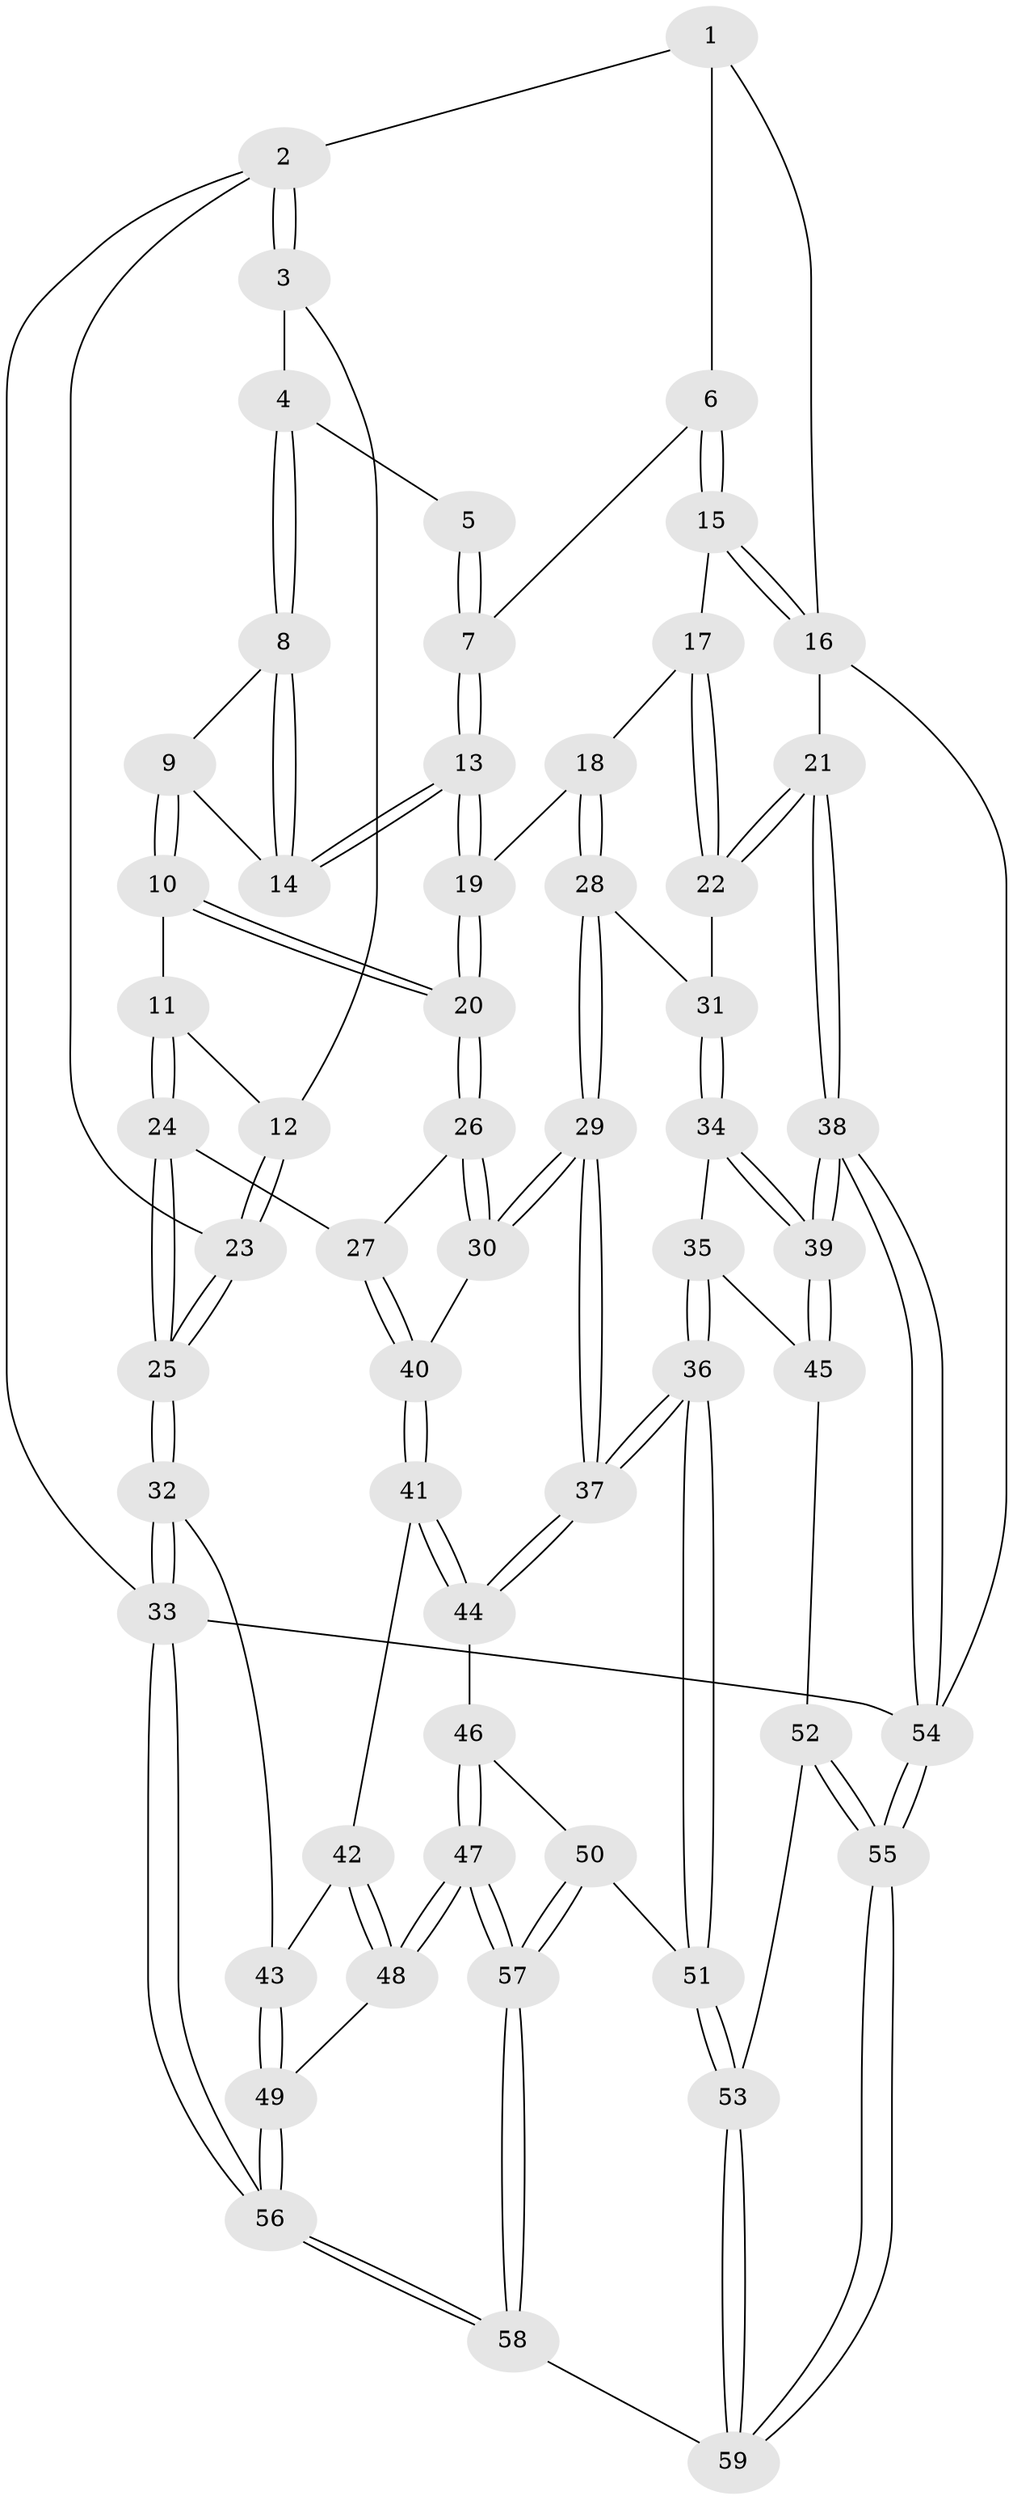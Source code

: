 // Generated by graph-tools (version 1.1) at 2025/50/03/09/25 03:50:57]
// undirected, 59 vertices, 144 edges
graph export_dot {
graph [start="1"]
  node [color=gray90,style=filled];
  1 [pos="+0.7858254970851403+0"];
  2 [pos="+0+0"];
  3 [pos="+0.2766576613763897+0"];
  4 [pos="+0.47139211191928343+0"];
  5 [pos="+0.5954302456373421+0"];
  6 [pos="+0.8692216163449946+0.1474556212169419"];
  7 [pos="+0.7312264828953952+0.22614862823342174"];
  8 [pos="+0.4670250488984676+0.003997662691825626"];
  9 [pos="+0.28800981215551846+0.2514321989418629"];
  10 [pos="+0.23135410851728525+0.3033133176254279"];
  11 [pos="+0.2118484135378902+0.30208986275256505"];
  12 [pos="+0.20361088683371642+0.29964587634055867"];
  13 [pos="+0.6441402910101499+0.2982533493679332"];
  14 [pos="+0.6082906891221113+0.2571022990196991"];
  15 [pos="+1+0.2408277294328106"];
  16 [pos="+1+0.26767715684657195"];
  17 [pos="+0.8730166121983194+0.38927615978358454"];
  18 [pos="+0.6600491987855907+0.3478815405476427"];
  19 [pos="+0.6431342214324779+0.31088042261278154"];
  20 [pos="+0.3660572483806982+0.42442991616302866"];
  21 [pos="+1+0.6205798000090856"];
  22 [pos="+0.8776632188636244+0.479709010727204"];
  23 [pos="+0+0.24156119861487102"];
  24 [pos="+0.18710502368641463+0.5405379180401665"];
  25 [pos="+0+0.5433432080047688"];
  26 [pos="+0.37667184598603953+0.47580541931725745"];
  27 [pos="+0.22672423438064393+0.620717893993235"];
  28 [pos="+0.6620216468804104+0.3745151656966813"];
  29 [pos="+0.498100748533219+0.6249859328777031"];
  30 [pos="+0.4678408426887924+0.5957129831300745"];
  31 [pos="+0.7591571881601614+0.5516855646410175"];
  32 [pos="+0+0.5910997764312053"];
  33 [pos="+0+1"];
  34 [pos="+0.7573562200269022+0.58194289331282"];
  35 [pos="+0.7002586671341486+0.6540284200267741"];
  36 [pos="+0.5391201278936979+0.7105472541434072"];
  37 [pos="+0.5249343100560593+0.6950516287882321"];
  38 [pos="+1+0.7018382887820386"];
  39 [pos="+1+0.7057039133986344"];
  40 [pos="+0.21696964519694384+0.6640529253951919"];
  41 [pos="+0.21061396912895028+0.6790399160709474"];
  42 [pos="+0.19887511225851504+0.6835664300129078"];
  43 [pos="+0.044345373983701156+0.694162749873999"];
  44 [pos="+0.28850847177757416+0.732779019634852"];
  45 [pos="+0.8247140847371767+0.7918113684390206"];
  46 [pos="+0.2966349972145759+0.8080753751421009"];
  47 [pos="+0.22728379746784821+0.8852618079862294"];
  48 [pos="+0.19291471658758652+0.8427136527851675"];
  49 [pos="+0.08507216956657494+0.8312412677386488"];
  50 [pos="+0.3822794895039089+0.8668075181029012"];
  51 [pos="+0.5423040081520549+0.835169800993298"];
  52 [pos="+0.8156794555966932+0.8097392543615916"];
  53 [pos="+0.5964724519298926+0.9476833982328966"];
  54 [pos="+1+1"];
  55 [pos="+1+1"];
  56 [pos="+0+1"];
  57 [pos="+0.22822410410624333+1"];
  58 [pos="+0.16603414017598905+1"];
  59 [pos="+0.6172803930464875+1"];
  1 -- 2;
  1 -- 6;
  1 -- 16;
  2 -- 3;
  2 -- 3;
  2 -- 23;
  2 -- 33;
  3 -- 4;
  3 -- 12;
  4 -- 5;
  4 -- 8;
  4 -- 8;
  5 -- 7;
  5 -- 7;
  6 -- 7;
  6 -- 15;
  6 -- 15;
  7 -- 13;
  7 -- 13;
  8 -- 9;
  8 -- 14;
  8 -- 14;
  9 -- 10;
  9 -- 10;
  9 -- 14;
  10 -- 11;
  10 -- 20;
  10 -- 20;
  11 -- 12;
  11 -- 24;
  11 -- 24;
  12 -- 23;
  12 -- 23;
  13 -- 14;
  13 -- 14;
  13 -- 19;
  13 -- 19;
  15 -- 16;
  15 -- 16;
  15 -- 17;
  16 -- 21;
  16 -- 54;
  17 -- 18;
  17 -- 22;
  17 -- 22;
  18 -- 19;
  18 -- 28;
  18 -- 28;
  19 -- 20;
  19 -- 20;
  20 -- 26;
  20 -- 26;
  21 -- 22;
  21 -- 22;
  21 -- 38;
  21 -- 38;
  22 -- 31;
  23 -- 25;
  23 -- 25;
  24 -- 25;
  24 -- 25;
  24 -- 27;
  25 -- 32;
  25 -- 32;
  26 -- 27;
  26 -- 30;
  26 -- 30;
  27 -- 40;
  27 -- 40;
  28 -- 29;
  28 -- 29;
  28 -- 31;
  29 -- 30;
  29 -- 30;
  29 -- 37;
  29 -- 37;
  30 -- 40;
  31 -- 34;
  31 -- 34;
  32 -- 33;
  32 -- 33;
  32 -- 43;
  33 -- 56;
  33 -- 56;
  33 -- 54;
  34 -- 35;
  34 -- 39;
  34 -- 39;
  35 -- 36;
  35 -- 36;
  35 -- 45;
  36 -- 37;
  36 -- 37;
  36 -- 51;
  36 -- 51;
  37 -- 44;
  37 -- 44;
  38 -- 39;
  38 -- 39;
  38 -- 54;
  38 -- 54;
  39 -- 45;
  39 -- 45;
  40 -- 41;
  40 -- 41;
  41 -- 42;
  41 -- 44;
  41 -- 44;
  42 -- 43;
  42 -- 48;
  42 -- 48;
  43 -- 49;
  43 -- 49;
  44 -- 46;
  45 -- 52;
  46 -- 47;
  46 -- 47;
  46 -- 50;
  47 -- 48;
  47 -- 48;
  47 -- 57;
  47 -- 57;
  48 -- 49;
  49 -- 56;
  49 -- 56;
  50 -- 51;
  50 -- 57;
  50 -- 57;
  51 -- 53;
  51 -- 53;
  52 -- 53;
  52 -- 55;
  52 -- 55;
  53 -- 59;
  53 -- 59;
  54 -- 55;
  54 -- 55;
  55 -- 59;
  55 -- 59;
  56 -- 58;
  56 -- 58;
  57 -- 58;
  57 -- 58;
  58 -- 59;
}

